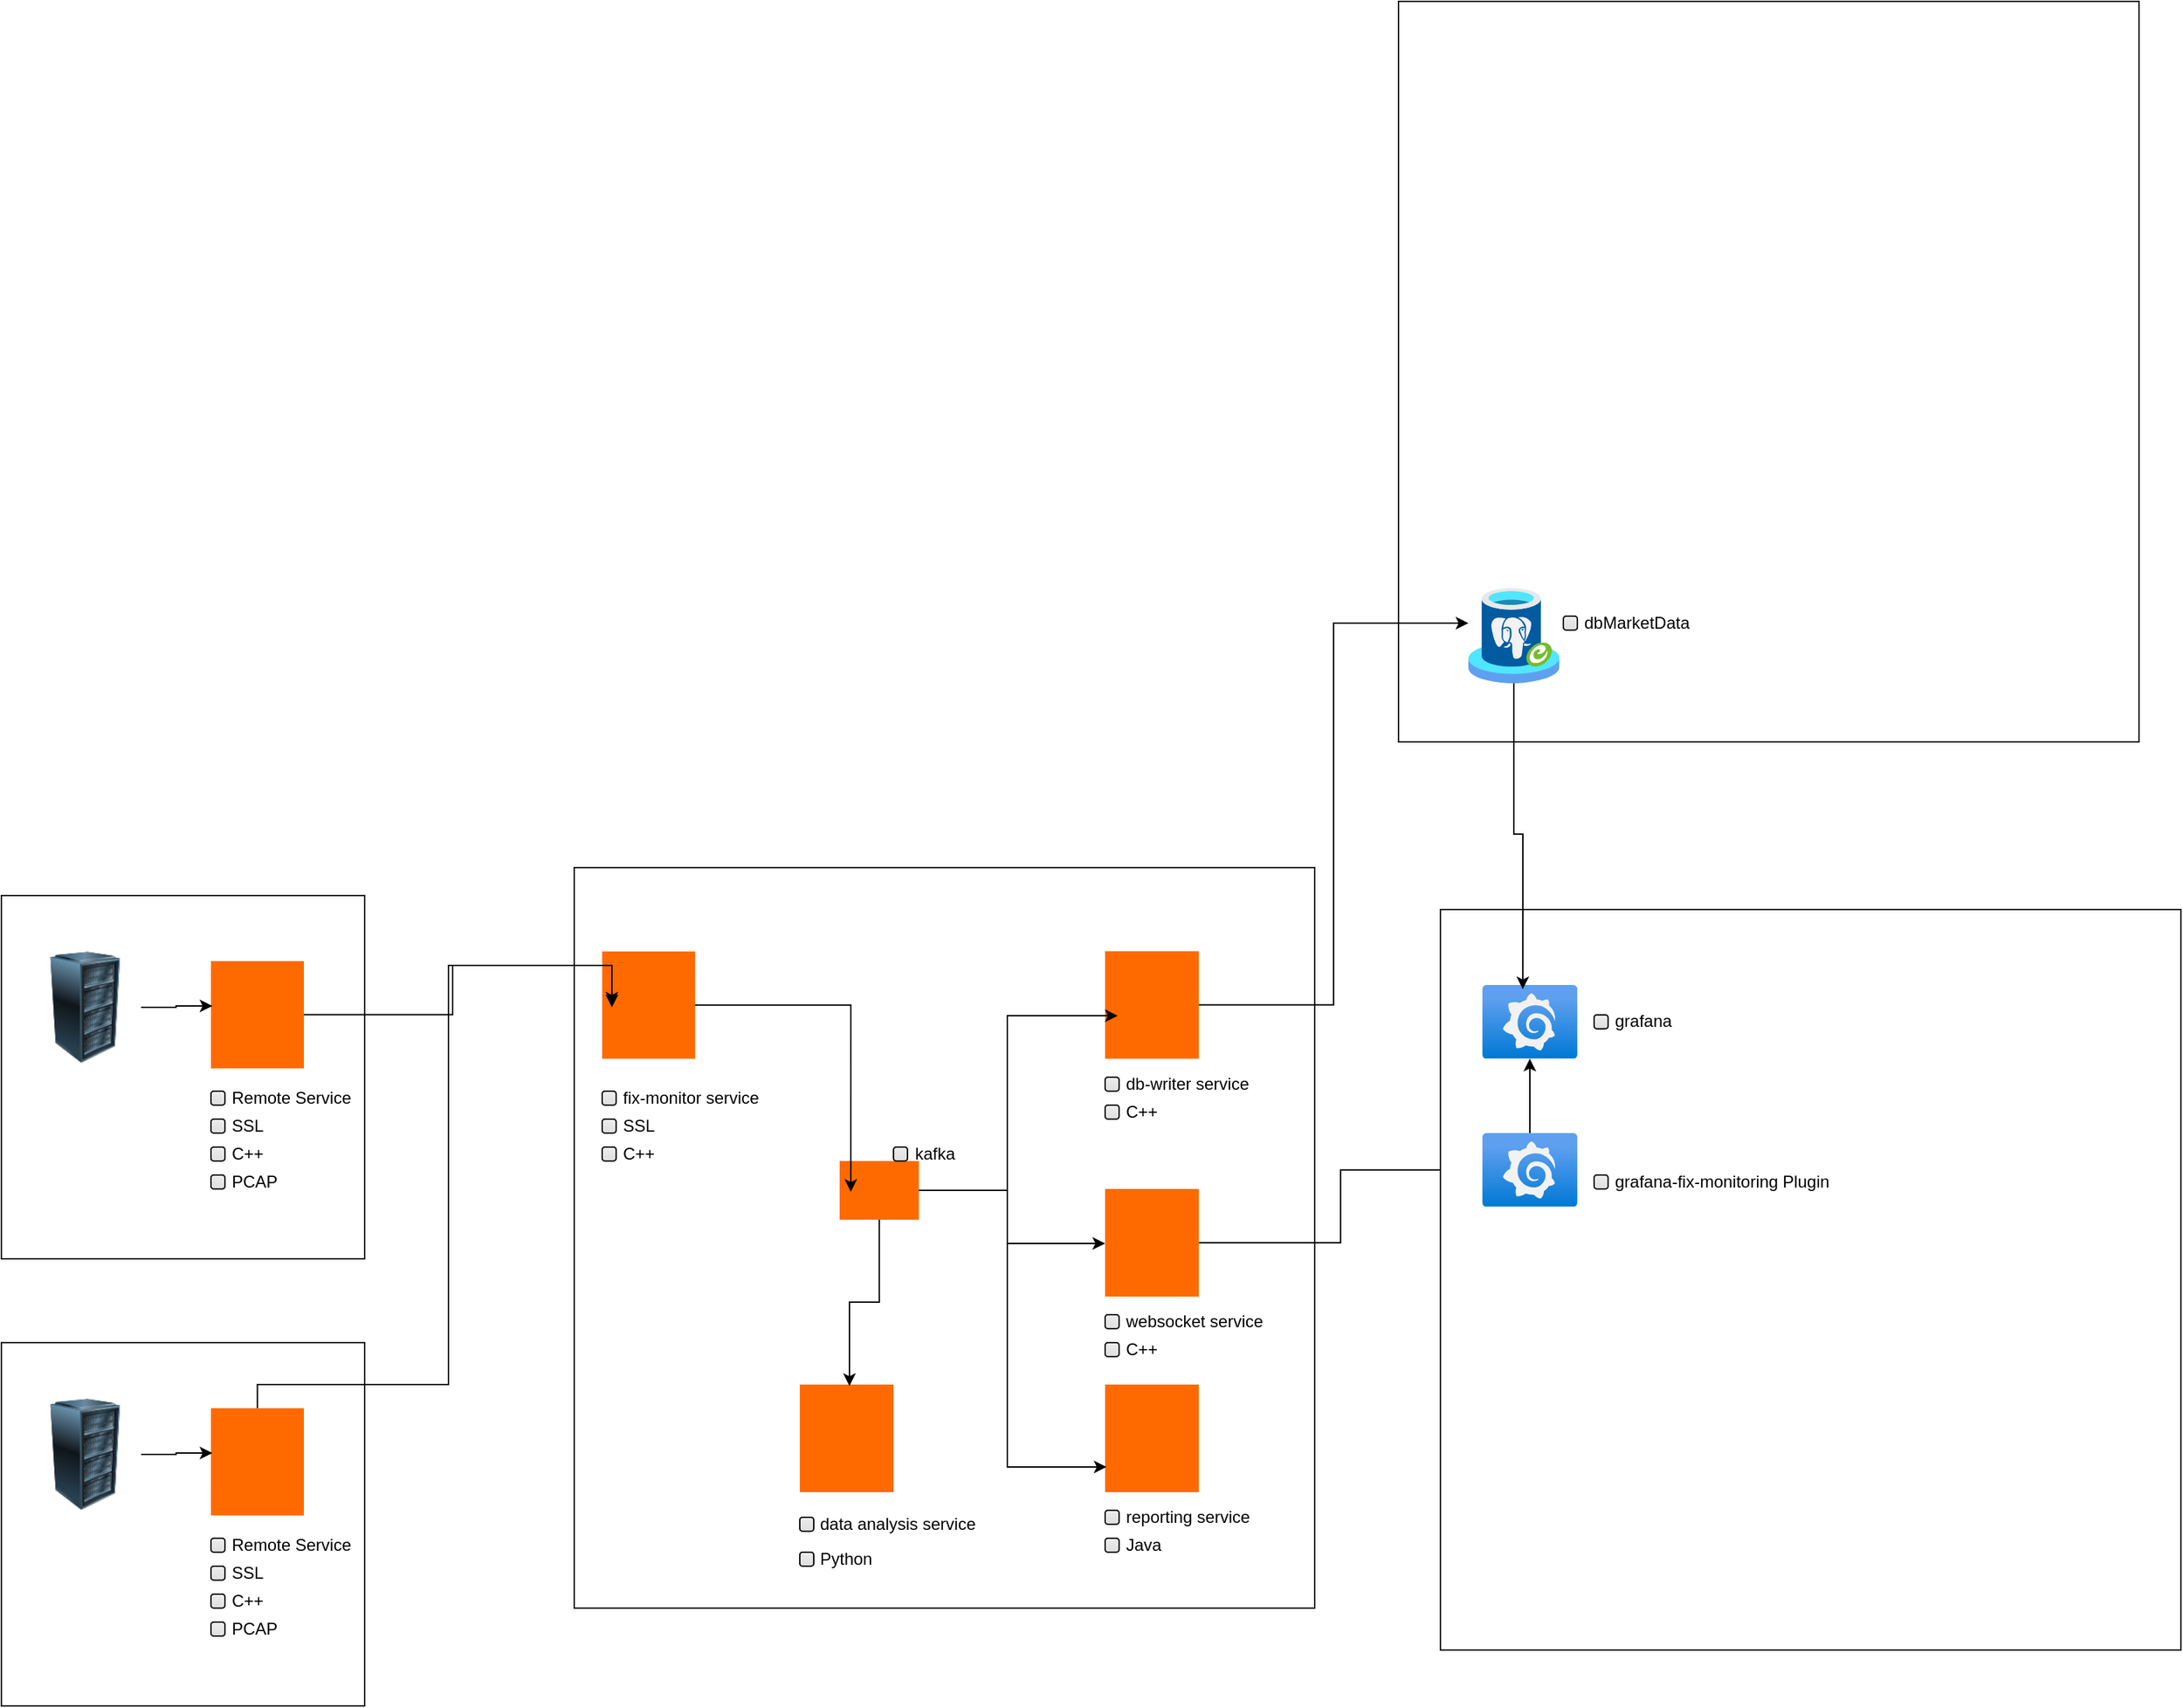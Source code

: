 <mxfile version="26.2.12">
  <diagram name="Page-1" id="Bn2f4_8WebnBMHvuVNAl">
    <mxGraphModel dx="1689" dy="2236" grid="1" gridSize="10" guides="1" tooltips="1" connect="1" arrows="1" fold="1" page="1" pageScale="1" pageWidth="850" pageHeight="1100" math="0" shadow="0">
      <root>
        <mxCell id="0" />
        <mxCell id="1" parent="0" />
        <mxCell id="iIMbkNhyBwI1xsPDOUZN-2" value="" style="whiteSpace=wrap;html=1;aspect=fixed;" vertex="1" parent="1">
          <mxGeometry x="30" y="20" width="260" height="260" as="geometry" />
        </mxCell>
        <mxCell id="iIMbkNhyBwI1xsPDOUZN-1" value="" style="image;html=1;image=img/lib/clip_art/computers/Server_Rack_128x128.png" vertex="1" parent="1">
          <mxGeometry x="50" y="60" width="80" height="80" as="geometry" />
        </mxCell>
        <mxCell id="iIMbkNhyBwI1xsPDOUZN-6" value="" style="points=[];aspect=fixed;html=1;align=center;shadow=0;dashed=0;fillColor=#FF6A00;strokeColor=none;shape=mxgraph.alibaba_cloud.ahas_application_high_availability_service;" vertex="1" parent="1">
          <mxGeometry x="180" y="66.9" width="66.5" height="76.8" as="geometry" />
        </mxCell>
        <mxCell id="iIMbkNhyBwI1xsPDOUZN-8" style="edgeStyle=orthogonalEdgeStyle;rounded=0;orthogonalLoop=1;jettySize=auto;html=1;exitX=1;exitY=0.5;exitDx=0;exitDy=0;entryX=0.015;entryY=0.418;entryDx=0;entryDy=0;entryPerimeter=0;" edge="1" parent="1" source="iIMbkNhyBwI1xsPDOUZN-1" target="iIMbkNhyBwI1xsPDOUZN-6">
          <mxGeometry relative="1" as="geometry" />
        </mxCell>
        <mxCell id="iIMbkNhyBwI1xsPDOUZN-9" value="Remote Service" style="html=1;shadow=0;dashed=0;shape=mxgraph.bootstrap.checkbox2;labelPosition=right;verticalLabelPosition=middle;align=left;verticalAlign=middle;gradientColor=#DEDEDE;fillColor=#EDEDED;checked=0;spacing=5;checkedFill=#0085FC;checkedStroke=#ffffff;sketch=0;" vertex="1" parent="1">
          <mxGeometry x="180" y="160" width="10" height="10" as="geometry" />
        </mxCell>
        <mxCell id="iIMbkNhyBwI1xsPDOUZN-11" value="SSL" style="html=1;shadow=0;dashed=0;shape=mxgraph.bootstrap.checkbox2;labelPosition=right;verticalLabelPosition=middle;align=left;verticalAlign=middle;gradientColor=#DEDEDE;fillColor=#EDEDED;checked=0;spacing=5;checkedFill=#0085FC;checkedStroke=#ffffff;sketch=0;" vertex="1" parent="1">
          <mxGeometry x="180" y="180" width="10" height="10" as="geometry" />
        </mxCell>
        <mxCell id="iIMbkNhyBwI1xsPDOUZN-13" value="" style="whiteSpace=wrap;html=1;aspect=fixed;" vertex="1" parent="1">
          <mxGeometry x="440" width="530" height="530" as="geometry" />
        </mxCell>
        <mxCell id="iIMbkNhyBwI1xsPDOUZN-12" value="" style="points=[];aspect=fixed;html=1;align=center;shadow=0;dashed=0;fillColor=#FF6A00;strokeColor=none;shape=mxgraph.alibaba_cloud.ahas_application_high_availability_service;" vertex="1" parent="1">
          <mxGeometry x="460" y="60" width="66.5" height="76.8" as="geometry" />
        </mxCell>
        <mxCell id="iIMbkNhyBwI1xsPDOUZN-15" value="fix-monitor service" style="html=1;shadow=0;dashed=0;shape=mxgraph.bootstrap.checkbox2;labelPosition=right;verticalLabelPosition=middle;align=left;verticalAlign=middle;gradientColor=#DEDEDE;fillColor=#EDEDED;checked=0;spacing=5;checkedFill=#0085FC;checkedStroke=#ffffff;sketch=0;" vertex="1" parent="1">
          <mxGeometry x="460" y="160" width="10" height="10" as="geometry" />
        </mxCell>
        <mxCell id="iIMbkNhyBwI1xsPDOUZN-17" style="edgeStyle=orthogonalEdgeStyle;rounded=0;orthogonalLoop=1;jettySize=auto;html=1;entryX=0.105;entryY=0.495;entryDx=0;entryDy=0;entryPerimeter=0;" edge="1" parent="1" source="iIMbkNhyBwI1xsPDOUZN-6" target="iIMbkNhyBwI1xsPDOUZN-12">
          <mxGeometry relative="1" as="geometry">
            <Array as="points">
              <mxPoint x="353" y="105" />
              <mxPoint x="353" y="70" />
              <mxPoint x="467" y="70" />
            </Array>
          </mxGeometry>
        </mxCell>
        <mxCell id="iIMbkNhyBwI1xsPDOUZN-18" value="" style="whiteSpace=wrap;html=1;aspect=fixed;" vertex="1" parent="1">
          <mxGeometry x="30" y="340" width="260" height="260" as="geometry" />
        </mxCell>
        <mxCell id="iIMbkNhyBwI1xsPDOUZN-19" value="" style="image;html=1;image=img/lib/clip_art/computers/Server_Rack_128x128.png" vertex="1" parent="1">
          <mxGeometry x="50" y="380" width="80" height="80" as="geometry" />
        </mxCell>
        <mxCell id="iIMbkNhyBwI1xsPDOUZN-20" value="" style="points=[];aspect=fixed;html=1;align=center;shadow=0;dashed=0;fillColor=#FF6A00;strokeColor=none;shape=mxgraph.alibaba_cloud.ahas_application_high_availability_service;" vertex="1" parent="1">
          <mxGeometry x="180" y="386.9" width="66.5" height="76.8" as="geometry" />
        </mxCell>
        <mxCell id="iIMbkNhyBwI1xsPDOUZN-21" style="edgeStyle=orthogonalEdgeStyle;rounded=0;orthogonalLoop=1;jettySize=auto;html=1;exitX=1;exitY=0.5;exitDx=0;exitDy=0;entryX=0.015;entryY=0.418;entryDx=0;entryDy=0;entryPerimeter=0;" edge="1" parent="1" source="iIMbkNhyBwI1xsPDOUZN-19" target="iIMbkNhyBwI1xsPDOUZN-20">
          <mxGeometry relative="1" as="geometry" />
        </mxCell>
        <mxCell id="iIMbkNhyBwI1xsPDOUZN-22" value="Remote Service" style="html=1;shadow=0;dashed=0;shape=mxgraph.bootstrap.checkbox2;labelPosition=right;verticalLabelPosition=middle;align=left;verticalAlign=middle;gradientColor=#DEDEDE;fillColor=#EDEDED;checked=0;spacing=5;checkedFill=#0085FC;checkedStroke=#ffffff;sketch=0;" vertex="1" parent="1">
          <mxGeometry x="180" y="480" width="10" height="10" as="geometry" />
        </mxCell>
        <mxCell id="iIMbkNhyBwI1xsPDOUZN-23" value="SSL" style="html=1;shadow=0;dashed=0;shape=mxgraph.bootstrap.checkbox2;labelPosition=right;verticalLabelPosition=middle;align=left;verticalAlign=middle;gradientColor=#DEDEDE;fillColor=#EDEDED;checked=0;spacing=5;checkedFill=#0085FC;checkedStroke=#ffffff;sketch=0;" vertex="1" parent="1">
          <mxGeometry x="180" y="500" width="10" height="10" as="geometry" />
        </mxCell>
        <mxCell id="iIMbkNhyBwI1xsPDOUZN-24" value="SSL" style="html=1;shadow=0;dashed=0;shape=mxgraph.bootstrap.checkbox2;labelPosition=right;verticalLabelPosition=middle;align=left;verticalAlign=middle;gradientColor=#DEDEDE;fillColor=#EDEDED;checked=0;spacing=5;checkedFill=#0085FC;checkedStroke=#ffffff;sketch=0;" vertex="1" parent="1">
          <mxGeometry x="460" y="180" width="10" height="10" as="geometry" />
        </mxCell>
        <mxCell id="iIMbkNhyBwI1xsPDOUZN-25" style="edgeStyle=orthogonalEdgeStyle;rounded=0;orthogonalLoop=1;jettySize=auto;html=1;entryX=0.105;entryY=0.521;entryDx=0;entryDy=0;entryPerimeter=0;" edge="1" parent="1" source="iIMbkNhyBwI1xsPDOUZN-20" target="iIMbkNhyBwI1xsPDOUZN-12">
          <mxGeometry relative="1" as="geometry">
            <Array as="points">
              <mxPoint x="213" y="370" />
              <mxPoint x="350" y="370" />
              <mxPoint x="350" y="70" />
              <mxPoint x="467" y="70" />
            </Array>
          </mxGeometry>
        </mxCell>
        <mxCell id="iIMbkNhyBwI1xsPDOUZN-26" value="C++" style="html=1;shadow=0;dashed=0;shape=mxgraph.bootstrap.checkbox2;labelPosition=right;verticalLabelPosition=middle;align=left;verticalAlign=middle;gradientColor=#DEDEDE;fillColor=#EDEDED;checked=0;spacing=5;checkedFill=#0085FC;checkedStroke=#ffffff;sketch=0;" vertex="1" parent="1">
          <mxGeometry x="180" y="200" width="10" height="10" as="geometry" />
        </mxCell>
        <mxCell id="iIMbkNhyBwI1xsPDOUZN-27" value="C++" style="html=1;shadow=0;dashed=0;shape=mxgraph.bootstrap.checkbox2;labelPosition=right;verticalLabelPosition=middle;align=left;verticalAlign=middle;gradientColor=#DEDEDE;fillColor=#EDEDED;checked=0;spacing=5;checkedFill=#0085FC;checkedStroke=#ffffff;sketch=0;" vertex="1" parent="1">
          <mxGeometry x="180" y="520" width="10" height="10" as="geometry" />
        </mxCell>
        <mxCell id="iIMbkNhyBwI1xsPDOUZN-28" value="C++" style="html=1;shadow=0;dashed=0;shape=mxgraph.bootstrap.checkbox2;labelPosition=right;verticalLabelPosition=middle;align=left;verticalAlign=middle;gradientColor=#DEDEDE;fillColor=#EDEDED;checked=0;spacing=5;checkedFill=#0085FC;checkedStroke=#ffffff;sketch=0;" vertex="1" parent="1">
          <mxGeometry x="460" y="200" width="10" height="10" as="geometry" />
        </mxCell>
        <mxCell id="iIMbkNhyBwI1xsPDOUZN-29" value="PCAP&amp;nbsp;" style="html=1;shadow=0;dashed=0;shape=mxgraph.bootstrap.checkbox2;labelPosition=right;verticalLabelPosition=middle;align=left;verticalAlign=middle;gradientColor=#DEDEDE;fillColor=#EDEDED;checked=0;spacing=5;checkedFill=#0085FC;checkedStroke=#ffffff;sketch=0;" vertex="1" parent="1">
          <mxGeometry x="180" y="220" width="10" height="10" as="geometry" />
        </mxCell>
        <mxCell id="iIMbkNhyBwI1xsPDOUZN-30" value="PCAP&amp;nbsp;" style="html=1;shadow=0;dashed=0;shape=mxgraph.bootstrap.checkbox2;labelPosition=right;verticalLabelPosition=middle;align=left;verticalAlign=middle;gradientColor=#DEDEDE;fillColor=#EDEDED;checked=0;spacing=5;checkedFill=#0085FC;checkedStroke=#ffffff;sketch=0;" vertex="1" parent="1">
          <mxGeometry x="180" y="540" width="10" height="10" as="geometry" />
        </mxCell>
        <mxCell id="iIMbkNhyBwI1xsPDOUZN-33" value="" style="points=[];aspect=fixed;html=1;align=center;shadow=0;dashed=0;fillColor=#FF6A00;strokeColor=none;shape=mxgraph.alibaba_cloud.ask_ack_container_service_for_kubernetes;" vertex="1" parent="1">
          <mxGeometry x="820" y="59.8" width="67.09" height="77" as="geometry" />
        </mxCell>
        <mxCell id="iIMbkNhyBwI1xsPDOUZN-34" value="db-writer service" style="html=1;shadow=0;dashed=0;shape=mxgraph.bootstrap.checkbox2;labelPosition=right;verticalLabelPosition=middle;align=left;verticalAlign=middle;gradientColor=#DEDEDE;fillColor=#EDEDED;checked=0;spacing=5;checkedFill=#0085FC;checkedStroke=#ffffff;sketch=0;" vertex="1" parent="1">
          <mxGeometry x="820" y="150" width="10" height="10" as="geometry" />
        </mxCell>
        <mxCell id="iIMbkNhyBwI1xsPDOUZN-36" value="C++" style="html=1;shadow=0;dashed=0;shape=mxgraph.bootstrap.checkbox2;labelPosition=right;verticalLabelPosition=middle;align=left;verticalAlign=middle;gradientColor=#DEDEDE;fillColor=#EDEDED;checked=0;spacing=5;checkedFill=#0085FC;checkedStroke=#ffffff;sketch=0;" vertex="1" parent="1">
          <mxGeometry x="820" y="170" width="10" height="10" as="geometry" />
        </mxCell>
        <mxCell id="iIMbkNhyBwI1xsPDOUZN-70" style="edgeStyle=orthogonalEdgeStyle;rounded=0;orthogonalLoop=1;jettySize=auto;html=1;" edge="1" parent="1" source="iIMbkNhyBwI1xsPDOUZN-37" target="iIMbkNhyBwI1xsPDOUZN-55">
          <mxGeometry relative="1" as="geometry" />
        </mxCell>
        <mxCell id="iIMbkNhyBwI1xsPDOUZN-37" value="" style="points=[];aspect=fixed;html=1;align=center;shadow=0;dashed=0;fillColor=#FF6A00;strokeColor=none;shape=mxgraph.alibaba_cloud.ask_ack_container_service_for_kubernetes;" vertex="1" parent="1">
          <mxGeometry x="820" y="230" width="67.09" height="77" as="geometry" />
        </mxCell>
        <mxCell id="iIMbkNhyBwI1xsPDOUZN-38" value="websocket service" style="html=1;shadow=0;dashed=0;shape=mxgraph.bootstrap.checkbox2;labelPosition=right;verticalLabelPosition=middle;align=left;verticalAlign=middle;gradientColor=#DEDEDE;fillColor=#EDEDED;checked=0;spacing=5;checkedFill=#0085FC;checkedStroke=#ffffff;sketch=0;" vertex="1" parent="1">
          <mxGeometry x="820" y="320" width="10" height="10" as="geometry" />
        </mxCell>
        <mxCell id="iIMbkNhyBwI1xsPDOUZN-40" value="reporting service" style="html=1;shadow=0;dashed=0;shape=mxgraph.bootstrap.checkbox2;labelPosition=right;verticalLabelPosition=middle;align=left;verticalAlign=middle;gradientColor=#DEDEDE;fillColor=#EDEDED;checked=0;spacing=5;checkedFill=#0085FC;checkedStroke=#ffffff;sketch=0;" vertex="1" parent="1">
          <mxGeometry x="820" y="460" width="10" height="10" as="geometry" />
        </mxCell>
        <mxCell id="iIMbkNhyBwI1xsPDOUZN-44" style="edgeStyle=orthogonalEdgeStyle;rounded=0;orthogonalLoop=1;jettySize=auto;html=1;" edge="1" parent="1" source="iIMbkNhyBwI1xsPDOUZN-41" target="iIMbkNhyBwI1xsPDOUZN-37">
          <mxGeometry relative="1" as="geometry">
            <Array as="points">
              <mxPoint x="750" y="231" />
              <mxPoint x="750" y="269" />
            </Array>
          </mxGeometry>
        </mxCell>
        <mxCell id="iIMbkNhyBwI1xsPDOUZN-41" value="" style="points=[];aspect=fixed;html=1;align=center;shadow=0;dashed=0;fillColor=#FF6A00;strokeColor=none;shape=mxgraph.alibaba_cloud.kafka;" vertex="1" parent="1">
          <mxGeometry x="630" y="210" width="56.7" height="42" as="geometry" />
        </mxCell>
        <mxCell id="iIMbkNhyBwI1xsPDOUZN-42" style="edgeStyle=orthogonalEdgeStyle;rounded=0;orthogonalLoop=1;jettySize=auto;html=1;entryX=0.141;entryY=0.524;entryDx=0;entryDy=0;entryPerimeter=0;" edge="1" parent="1" source="iIMbkNhyBwI1xsPDOUZN-12" target="iIMbkNhyBwI1xsPDOUZN-41">
          <mxGeometry relative="1" as="geometry" />
        </mxCell>
        <mxCell id="iIMbkNhyBwI1xsPDOUZN-43" style="edgeStyle=orthogonalEdgeStyle;rounded=0;orthogonalLoop=1;jettySize=auto;html=1;entryX=0.134;entryY=0.6;entryDx=0;entryDy=0;entryPerimeter=0;" edge="1" parent="1" source="iIMbkNhyBwI1xsPDOUZN-41" target="iIMbkNhyBwI1xsPDOUZN-33">
          <mxGeometry relative="1" as="geometry">
            <Array as="points">
              <mxPoint x="750" y="231" />
              <mxPoint x="750" y="106" />
            </Array>
          </mxGeometry>
        </mxCell>
        <mxCell id="iIMbkNhyBwI1xsPDOUZN-45" value="" style="points=[];aspect=fixed;html=1;align=center;shadow=0;dashed=0;fillColor=#FF6A00;strokeColor=none;shape=mxgraph.alibaba_cloud.ask_ack_container_service_for_kubernetes;" vertex="1" parent="1">
          <mxGeometry x="820" y="370" width="67.09" height="77" as="geometry" />
        </mxCell>
        <mxCell id="iIMbkNhyBwI1xsPDOUZN-48" value="kafka" style="html=1;shadow=0;dashed=0;shape=mxgraph.bootstrap.checkbox2;labelPosition=right;verticalLabelPosition=middle;align=left;verticalAlign=middle;gradientColor=#DEDEDE;fillColor=#EDEDED;checked=0;spacing=5;checkedFill=#0085FC;checkedStroke=#ffffff;sketch=0;" vertex="1" parent="1">
          <mxGeometry x="668.54" y="200" width="10" height="10" as="geometry" />
        </mxCell>
        <mxCell id="iIMbkNhyBwI1xsPDOUZN-53" value="" style="whiteSpace=wrap;html=1;aspect=fixed;" vertex="1" parent="1">
          <mxGeometry x="1060" y="30" width="530" height="530" as="geometry" />
        </mxCell>
        <mxCell id="iIMbkNhyBwI1xsPDOUZN-50" value="" style="image;aspect=fixed;html=1;points=[];align=center;fontSize=12;image=img/lib/azure2/other/Grafana.svg;" vertex="1" parent="1">
          <mxGeometry x="1090" y="84" width="68" height="52.8" as="geometry" />
        </mxCell>
        <mxCell id="iIMbkNhyBwI1xsPDOUZN-51" value="grafana" style="html=1;shadow=0;dashed=0;shape=mxgraph.bootstrap.checkbox2;labelPosition=right;verticalLabelPosition=middle;align=left;verticalAlign=middle;gradientColor=#DEDEDE;fillColor=#EDEDED;checked=0;spacing=5;checkedFill=#0085FC;checkedStroke=#ffffff;sketch=0;" vertex="1" parent="1">
          <mxGeometry x="1170" y="105.4" width="10" height="10" as="geometry" />
        </mxCell>
        <mxCell id="iIMbkNhyBwI1xsPDOUZN-71" style="edgeStyle=orthogonalEdgeStyle;rounded=0;orthogonalLoop=1;jettySize=auto;html=1;" edge="1" parent="1" source="iIMbkNhyBwI1xsPDOUZN-55" target="iIMbkNhyBwI1xsPDOUZN-50">
          <mxGeometry relative="1" as="geometry" />
        </mxCell>
        <mxCell id="iIMbkNhyBwI1xsPDOUZN-55" value="" style="image;aspect=fixed;html=1;points=[];align=center;fontSize=12;image=img/lib/azure2/other/Grafana.svg;" vertex="1" parent="1">
          <mxGeometry x="1090" y="190.0" width="68" height="52.8" as="geometry" />
        </mxCell>
        <mxCell id="iIMbkNhyBwI1xsPDOUZN-56" value="grafana-fix-monitoring Plugin" style="html=1;shadow=0;dashed=0;shape=mxgraph.bootstrap.checkbox2;labelPosition=right;verticalLabelPosition=middle;align=left;verticalAlign=middle;gradientColor=#DEDEDE;fillColor=#EDEDED;checked=0;spacing=5;checkedFill=#0085FC;checkedStroke=#ffffff;sketch=0;" vertex="1" parent="1">
          <mxGeometry x="1170" y="220" width="10" height="10" as="geometry" />
        </mxCell>
        <mxCell id="iIMbkNhyBwI1xsPDOUZN-58" value="C++" style="html=1;shadow=0;dashed=0;shape=mxgraph.bootstrap.checkbox2;labelPosition=right;verticalLabelPosition=middle;align=left;verticalAlign=middle;gradientColor=#DEDEDE;fillColor=#EDEDED;checked=0;spacing=5;checkedFill=#0085FC;checkedStroke=#ffffff;sketch=0;" vertex="1" parent="1">
          <mxGeometry x="820" y="340" width="10" height="10" as="geometry" />
        </mxCell>
        <mxCell id="iIMbkNhyBwI1xsPDOUZN-59" value="Java" style="html=1;shadow=0;dashed=0;shape=mxgraph.bootstrap.checkbox2;labelPosition=right;verticalLabelPosition=middle;align=left;verticalAlign=middle;gradientColor=#DEDEDE;fillColor=#EDEDED;checked=0;spacing=5;checkedFill=#0085FC;checkedStroke=#ffffff;sketch=0;" vertex="1" parent="1">
          <mxGeometry x="820" y="480" width="10" height="10" as="geometry" />
        </mxCell>
        <mxCell id="iIMbkNhyBwI1xsPDOUZN-60" value="" style="points=[];aspect=fixed;html=1;align=center;shadow=0;dashed=0;fillColor=#FF6A00;strokeColor=none;shape=mxgraph.alibaba_cloud.ask_ack_container_service_for_kubernetes;" vertex="1" parent="1">
          <mxGeometry x="601.45" y="370" width="67.09" height="77" as="geometry" />
        </mxCell>
        <mxCell id="iIMbkNhyBwI1xsPDOUZN-61" value="data analysis service" style="html=1;shadow=0;dashed=0;shape=mxgraph.bootstrap.checkbox2;labelPosition=right;verticalLabelPosition=middle;align=left;verticalAlign=middle;gradientColor=#DEDEDE;fillColor=#EDEDED;checked=0;spacing=5;checkedFill=#0085FC;checkedStroke=#ffffff;sketch=0;" vertex="1" parent="1">
          <mxGeometry x="601.45" y="465" width="10" height="10" as="geometry" />
        </mxCell>
        <mxCell id="iIMbkNhyBwI1xsPDOUZN-62" value="Python" style="html=1;shadow=0;dashed=0;shape=mxgraph.bootstrap.checkbox2;labelPosition=right;verticalLabelPosition=middle;align=left;verticalAlign=middle;gradientColor=#DEDEDE;fillColor=#EDEDED;checked=0;spacing=5;checkedFill=#0085FC;checkedStroke=#ffffff;sketch=0;" vertex="1" parent="1">
          <mxGeometry x="601.45" y="490" width="10" height="10" as="geometry" />
        </mxCell>
        <mxCell id="iIMbkNhyBwI1xsPDOUZN-65" style="edgeStyle=orthogonalEdgeStyle;rounded=0;orthogonalLoop=1;jettySize=auto;html=1;entryX=0.53;entryY=0.013;entryDx=0;entryDy=0;entryPerimeter=0;" edge="1" parent="1" source="iIMbkNhyBwI1xsPDOUZN-41" target="iIMbkNhyBwI1xsPDOUZN-60">
          <mxGeometry relative="1" as="geometry" />
        </mxCell>
        <mxCell id="iIMbkNhyBwI1xsPDOUZN-66" style="edgeStyle=orthogonalEdgeStyle;rounded=0;orthogonalLoop=1;jettySize=auto;html=1;entryX=0.015;entryY=0.766;entryDx=0;entryDy=0;entryPerimeter=0;" edge="1" parent="1" source="iIMbkNhyBwI1xsPDOUZN-41" target="iIMbkNhyBwI1xsPDOUZN-45">
          <mxGeometry relative="1" as="geometry">
            <Array as="points">
              <mxPoint x="750" y="231" />
              <mxPoint x="750" y="429" />
            </Array>
          </mxGeometry>
        </mxCell>
        <mxCell id="iIMbkNhyBwI1xsPDOUZN-68" value="" style="whiteSpace=wrap;html=1;aspect=fixed;" vertex="1" parent="1">
          <mxGeometry x="1030" y="-620" width="530" height="530" as="geometry" />
        </mxCell>
        <mxCell id="iIMbkNhyBwI1xsPDOUZN-67" value="" style="image;aspect=fixed;html=1;points=[];align=center;fontSize=12;image=img/lib/azure2/other/Arc_PostgreSQL.svg;" vertex="1" parent="1">
          <mxGeometry x="1080" y="-200" width="65.08" height="68" as="geometry" />
        </mxCell>
        <mxCell id="iIMbkNhyBwI1xsPDOUZN-69" style="edgeStyle=orthogonalEdgeStyle;rounded=0;orthogonalLoop=1;jettySize=auto;html=1;entryX=0;entryY=0.368;entryDx=0;entryDy=0;entryPerimeter=0;" edge="1" parent="1" source="iIMbkNhyBwI1xsPDOUZN-33" target="iIMbkNhyBwI1xsPDOUZN-67">
          <mxGeometry relative="1" as="geometry" />
        </mxCell>
        <mxCell id="iIMbkNhyBwI1xsPDOUZN-72" style="edgeStyle=orthogonalEdgeStyle;rounded=0;orthogonalLoop=1;jettySize=auto;html=1;entryX=0.426;entryY=0.057;entryDx=0;entryDy=0;entryPerimeter=0;" edge="1" parent="1" source="iIMbkNhyBwI1xsPDOUZN-67" target="iIMbkNhyBwI1xsPDOUZN-50">
          <mxGeometry relative="1" as="geometry" />
        </mxCell>
        <mxCell id="iIMbkNhyBwI1xsPDOUZN-73" value="dbMarketData" style="html=1;shadow=0;dashed=0;shape=mxgraph.bootstrap.checkbox2;labelPosition=right;verticalLabelPosition=middle;align=left;verticalAlign=middle;gradientColor=#DEDEDE;fillColor=#EDEDED;checked=0;spacing=5;checkedFill=#0085FC;checkedStroke=#ffffff;sketch=0;" vertex="1" parent="1">
          <mxGeometry x="1148" y="-180.0" width="10" height="10" as="geometry" />
        </mxCell>
      </root>
    </mxGraphModel>
  </diagram>
</mxfile>

